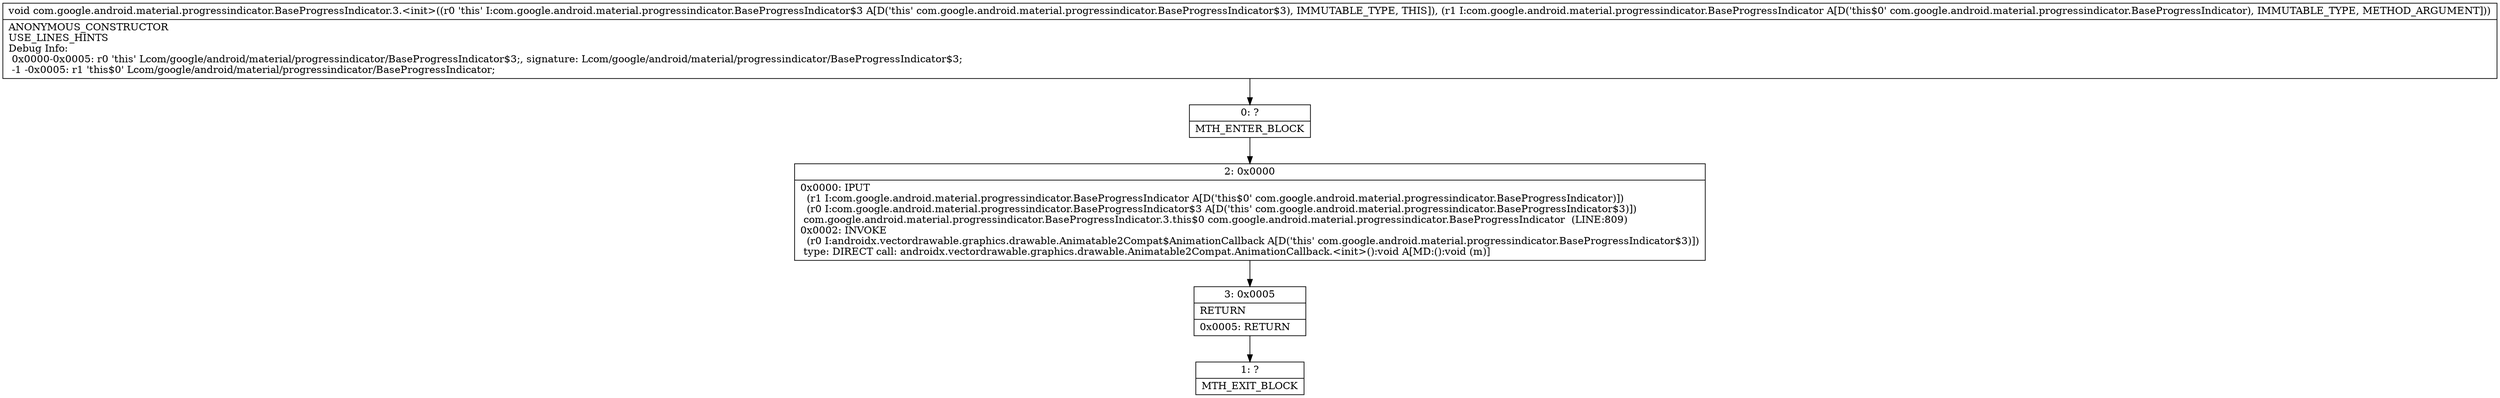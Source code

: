 digraph "CFG forcom.google.android.material.progressindicator.BaseProgressIndicator.3.\<init\>(Lcom\/google\/android\/material\/progressindicator\/BaseProgressIndicator;)V" {
Node_0 [shape=record,label="{0\:\ ?|MTH_ENTER_BLOCK\l}"];
Node_2 [shape=record,label="{2\:\ 0x0000|0x0000: IPUT  \l  (r1 I:com.google.android.material.progressindicator.BaseProgressIndicator A[D('this$0' com.google.android.material.progressindicator.BaseProgressIndicator)])\l  (r0 I:com.google.android.material.progressindicator.BaseProgressIndicator$3 A[D('this' com.google.android.material.progressindicator.BaseProgressIndicator$3)])\l com.google.android.material.progressindicator.BaseProgressIndicator.3.this$0 com.google.android.material.progressindicator.BaseProgressIndicator  (LINE:809)\l0x0002: INVOKE  \l  (r0 I:androidx.vectordrawable.graphics.drawable.Animatable2Compat$AnimationCallback A[D('this' com.google.android.material.progressindicator.BaseProgressIndicator$3)])\l type: DIRECT call: androidx.vectordrawable.graphics.drawable.Animatable2Compat.AnimationCallback.\<init\>():void A[MD:():void (m)]\l}"];
Node_3 [shape=record,label="{3\:\ 0x0005|RETURN\l|0x0005: RETURN   \l}"];
Node_1 [shape=record,label="{1\:\ ?|MTH_EXIT_BLOCK\l}"];
MethodNode[shape=record,label="{void com.google.android.material.progressindicator.BaseProgressIndicator.3.\<init\>((r0 'this' I:com.google.android.material.progressindicator.BaseProgressIndicator$3 A[D('this' com.google.android.material.progressindicator.BaseProgressIndicator$3), IMMUTABLE_TYPE, THIS]), (r1 I:com.google.android.material.progressindicator.BaseProgressIndicator A[D('this$0' com.google.android.material.progressindicator.BaseProgressIndicator), IMMUTABLE_TYPE, METHOD_ARGUMENT]))  | ANONYMOUS_CONSTRUCTOR\lUSE_LINES_HINTS\lDebug Info:\l  0x0000\-0x0005: r0 'this' Lcom\/google\/android\/material\/progressindicator\/BaseProgressIndicator$3;, signature: Lcom\/google\/android\/material\/progressindicator\/BaseProgressIndicator$3;\l  \-1 \-0x0005: r1 'this$0' Lcom\/google\/android\/material\/progressindicator\/BaseProgressIndicator;\l}"];
MethodNode -> Node_0;Node_0 -> Node_2;
Node_2 -> Node_3;
Node_3 -> Node_1;
}

